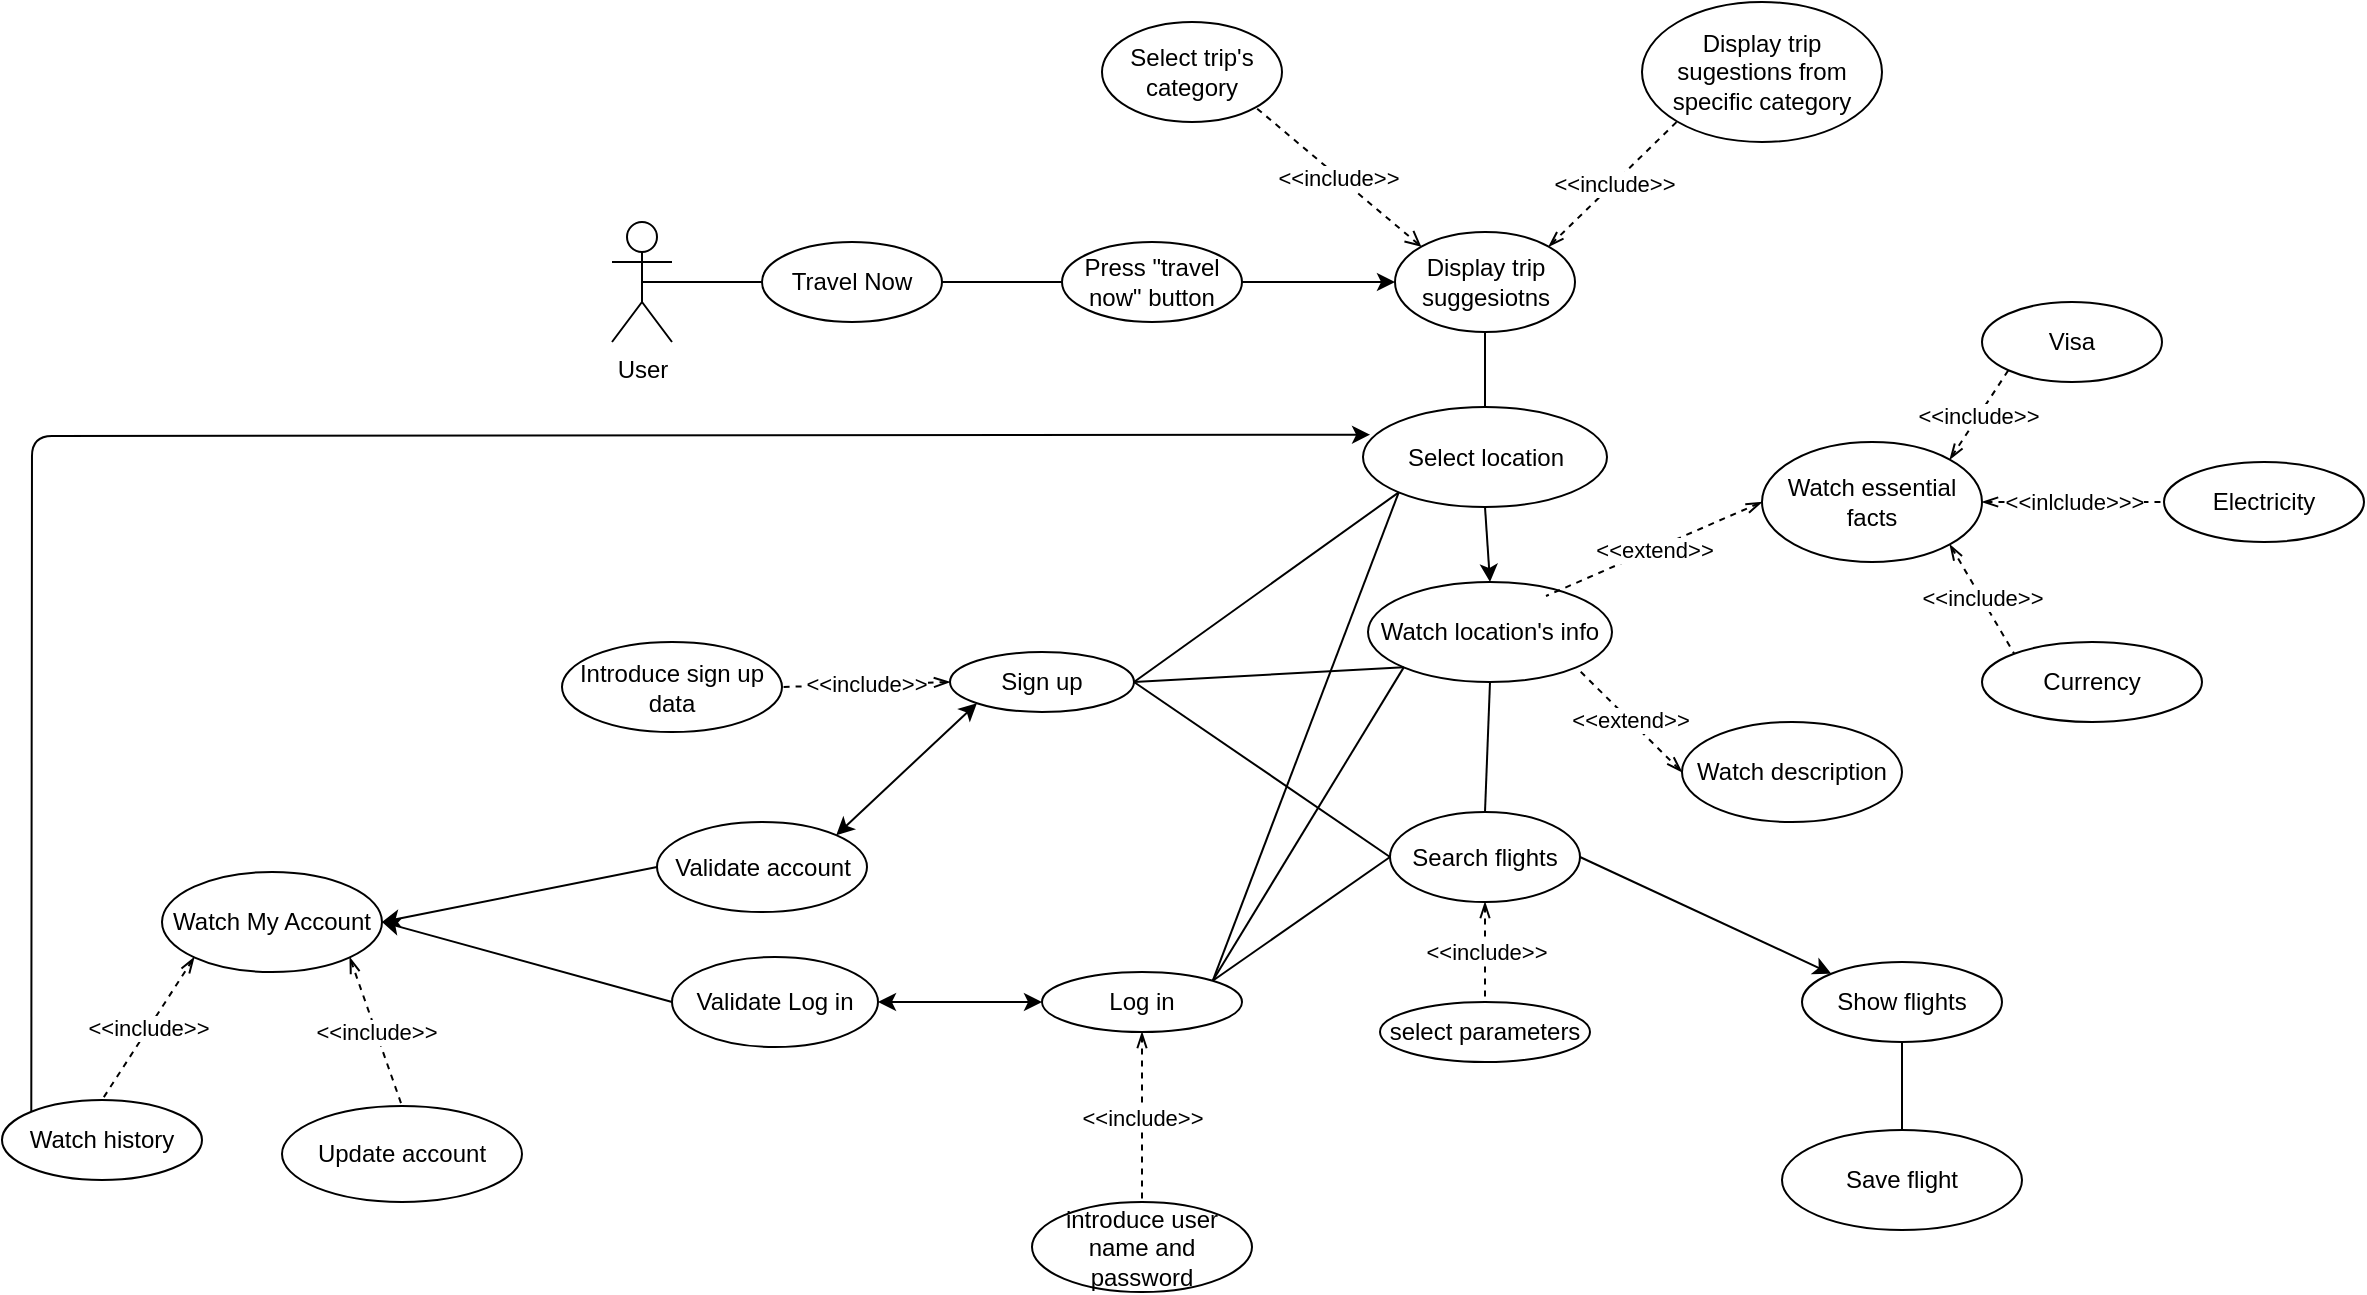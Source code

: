 <mxfile version="10.6.1" type="device"><diagram id="o9Uc1y7R9sdlndZ4Y-We" name="Page-1"><mxGraphModel dx="2847" dy="1164" grid="1" gridSize="10" guides="1" tooltips="1" connect="1" arrows="1" fold="1" page="1" pageScale="1" pageWidth="827" pageHeight="1169" math="0" shadow="0"><root><mxCell id="0"/><mxCell id="1" parent="0"/><mxCell id="lbvV9SSC-7vw61IjdQjM-1" value="User&lt;br&gt;" style="shape=umlActor;verticalLabelPosition=bottom;labelBackgroundColor=#ffffff;verticalAlign=top;html=1;outlineConnect=0;" vertex="1" parent="1"><mxGeometry x="35" y="130" width="30" height="60" as="geometry"/></mxCell><mxCell id="lbvV9SSC-7vw61IjdQjM-2" value="Travel Now" style="ellipse;whiteSpace=wrap;html=1;" vertex="1" parent="1"><mxGeometry x="110" y="140" width="90" height="40" as="geometry"/></mxCell><mxCell id="lbvV9SSC-7vw61IjdQjM-3" value="" style="endArrow=none;html=1;entryX=0;entryY=0.5;entryDx=0;entryDy=0;exitX=0.5;exitY=0.5;exitDx=0;exitDy=0;exitPerimeter=0;" edge="1" parent="1" source="lbvV9SSC-7vw61IjdQjM-1" target="lbvV9SSC-7vw61IjdQjM-2"><mxGeometry width="50" height="50" relative="1" as="geometry"><mxPoint x="70" y="160" as="sourcePoint"/><mxPoint x="90" y="230" as="targetPoint"/></mxGeometry></mxCell><mxCell id="lbvV9SSC-7vw61IjdQjM-6" value="" style="endArrow=none;html=1;exitX=1;exitY=0.5;exitDx=0;exitDy=0;" edge="1" parent="1" source="lbvV9SSC-7vw61IjdQjM-2" target="lbvV9SSC-7vw61IjdQjM-7"><mxGeometry width="50" height="50" relative="1" as="geometry"><mxPoint x="40" y="280" as="sourcePoint"/><mxPoint x="90" y="230" as="targetPoint"/></mxGeometry></mxCell><mxCell id="lbvV9SSC-7vw61IjdQjM-7" value="Press &quot;travel now&quot; button" style="ellipse;whiteSpace=wrap;html=1;" vertex="1" parent="1"><mxGeometry x="260" y="140" width="90" height="40" as="geometry"/></mxCell><mxCell id="lbvV9SSC-7vw61IjdQjM-8" value="Display trip suggesiotns" style="ellipse;whiteSpace=wrap;html=1;" vertex="1" parent="1"><mxGeometry x="426.5" y="135" width="90" height="50" as="geometry"/></mxCell><mxCell id="lbvV9SSC-7vw61IjdQjM-9" value="" style="endArrow=classic;html=1;exitX=1;exitY=0.5;exitDx=0;exitDy=0;entryX=0;entryY=0.5;entryDx=0;entryDy=0;" edge="1" parent="1" source="lbvV9SSC-7vw61IjdQjM-7" target="lbvV9SSC-7vw61IjdQjM-8"><mxGeometry width="50" height="50" relative="1" as="geometry"><mxPoint x="360" y="170" as="sourcePoint"/><mxPoint x="90" y="230" as="targetPoint"/></mxGeometry></mxCell><mxCell id="lbvV9SSC-7vw61IjdQjM-11" value="&amp;lt;&amp;lt;include&amp;gt;&amp;gt;" style="endArrow=none;dashed=1;html=1;snapToPoint=0;startArrow=open;startFill=0;entryX=1;entryY=1;entryDx=0;entryDy=0;exitX=0;exitY=0;exitDx=0;exitDy=0;" edge="1" parent="1" source="lbvV9SSC-7vw61IjdQjM-8" target="lbvV9SSC-7vw61IjdQjM-14"><mxGeometry width="50" height="50" relative="1" as="geometry"><mxPoint x="325" y="100" as="sourcePoint"/><mxPoint x="90" y="230" as="targetPoint"/></mxGeometry></mxCell><mxCell id="lbvV9SSC-7vw61IjdQjM-13" value="&amp;lt;&amp;lt;include&amp;gt;&amp;gt;" style="endArrow=none;dashed=1;html=1;startArrow=openThin;startFill=0;entryX=0;entryY=1;entryDx=0;entryDy=0;exitX=1;exitY=0;exitDx=0;exitDy=0;" edge="1" parent="1" source="lbvV9SSC-7vw61IjdQjM-8" target="lbvV9SSC-7vw61IjdQjM-15"><mxGeometry width="50" height="50" relative="1" as="geometry"><mxPoint x="490" y="70" as="sourcePoint"/><mxPoint x="90" y="230" as="targetPoint"/></mxGeometry></mxCell><mxCell id="lbvV9SSC-7vw61IjdQjM-14" value="Select trip's category" style="ellipse;whiteSpace=wrap;html=1;" vertex="1" parent="1"><mxGeometry x="280" y="30" width="90" height="50" as="geometry"/></mxCell><mxCell id="lbvV9SSC-7vw61IjdQjM-15" value="Display trip sugestions from specific category&lt;br&gt;" style="ellipse;whiteSpace=wrap;html=1;" vertex="1" parent="1"><mxGeometry x="550" y="20" width="120" height="70" as="geometry"/></mxCell><mxCell id="lbvV9SSC-7vw61IjdQjM-18" value="" style="endArrow=none;html=1;entryX=0.5;entryY=1;entryDx=0;entryDy=0;exitX=0.5;exitY=0;exitDx=0;exitDy=0;" edge="1" parent="1" source="lbvV9SSC-7vw61IjdQjM-19" target="lbvV9SSC-7vw61IjdQjM-8"><mxGeometry width="50" height="50" relative="1" as="geometry"><mxPoint x="458" y="220" as="sourcePoint"/><mxPoint x="90" y="230" as="targetPoint"/></mxGeometry></mxCell><mxCell id="lbvV9SSC-7vw61IjdQjM-19" value="Select location" style="ellipse;whiteSpace=wrap;html=1;" vertex="1" parent="1"><mxGeometry x="410.5" y="222.5" width="122" height="50" as="geometry"/></mxCell><mxCell id="lbvV9SSC-7vw61IjdQjM-21" value="" style="endArrow=classic;html=1;exitX=0.5;exitY=1;exitDx=0;exitDy=0;entryX=0.5;entryY=0;entryDx=0;entryDy=0;" edge="1" parent="1" source="lbvV9SSC-7vw61IjdQjM-19" target="lbvV9SSC-7vw61IjdQjM-22"><mxGeometry width="50" height="50" relative="1" as="geometry"><mxPoint x="40" y="350" as="sourcePoint"/><mxPoint x="458" y="320" as="targetPoint"/></mxGeometry></mxCell><mxCell id="lbvV9SSC-7vw61IjdQjM-22" value="Watch location's info" style="ellipse;whiteSpace=wrap;html=1;" vertex="1" parent="1"><mxGeometry x="413" y="310" width="122" height="50" as="geometry"/></mxCell><mxCell id="lbvV9SSC-7vw61IjdQjM-25" value="Watch description" style="ellipse;whiteSpace=wrap;html=1;" vertex="1" parent="1"><mxGeometry x="570" y="380" width="110" height="50" as="geometry"/></mxCell><mxCell id="lbvV9SSC-7vw61IjdQjM-26" value="Watch essential facts&lt;br&gt;" style="ellipse;whiteSpace=wrap;html=1;" vertex="1" parent="1"><mxGeometry x="610" y="240" width="110" height="60" as="geometry"/></mxCell><mxCell id="lbvV9SSC-7vw61IjdQjM-27" value="Currency" style="ellipse;whiteSpace=wrap;html=1;" vertex="1" parent="1"><mxGeometry x="720" y="340" width="110" height="40" as="geometry"/></mxCell><mxCell id="lbvV9SSC-7vw61IjdQjM-28" value="Electricity" style="ellipse;whiteSpace=wrap;html=1;" vertex="1" parent="1"><mxGeometry x="811" y="250" width="100" height="40" as="geometry"/></mxCell><mxCell id="lbvV9SSC-7vw61IjdQjM-29" value="Visa" style="ellipse;whiteSpace=wrap;html=1;" vertex="1" parent="1"><mxGeometry x="720" y="170" width="90" height="40" as="geometry"/></mxCell><mxCell id="lbvV9SSC-7vw61IjdQjM-30" value="&amp;lt;&amp;lt;include&amp;gt;&amp;gt;" style="endArrow=none;dashed=1;html=1;startArrow=openThin;startFill=0;exitX=1;exitY=1;exitDx=0;exitDy=0;entryX=0;entryY=0;entryDx=0;entryDy=0;" edge="1" parent="1" source="lbvV9SSC-7vw61IjdQjM-26" target="lbvV9SSC-7vw61IjdQjM-27"><mxGeometry width="50" height="50" relative="1" as="geometry"><mxPoint x="40" y="640" as="sourcePoint"/><mxPoint x="760" y="291" as="targetPoint"/></mxGeometry></mxCell><mxCell id="lbvV9SSC-7vw61IjdQjM-31" value="&amp;lt;&amp;lt;inlclude&amp;gt;&amp;gt;&amp;gt;" style="endArrow=none;dashed=1;html=1;startArrow=openThin;startFill=0;entryX=0;entryY=0.5;entryDx=0;entryDy=0;exitX=1;exitY=0.5;exitDx=0;exitDy=0;" edge="1" parent="1" source="lbvV9SSC-7vw61IjdQjM-26" target="lbvV9SSC-7vw61IjdQjM-28"><mxGeometry width="50" height="50" relative="1" as="geometry"><mxPoint x="790" y="240" as="sourcePoint"/><mxPoint x="90" y="590" as="targetPoint"/></mxGeometry></mxCell><mxCell id="lbvV9SSC-7vw61IjdQjM-32" value="&amp;lt;&amp;lt;include&amp;gt;&amp;gt;" style="endArrow=none;dashed=1;html=1;startArrow=openThin;startFill=0;entryX=0;entryY=1;entryDx=0;entryDy=0;exitX=1;exitY=0;exitDx=0;exitDy=0;" edge="1" parent="1" source="lbvV9SSC-7vw61IjdQjM-26" target="lbvV9SSC-7vw61IjdQjM-29"><mxGeometry width="50" height="50" relative="1" as="geometry"><mxPoint x="700" y="210" as="sourcePoint"/><mxPoint x="90" y="590" as="targetPoint"/></mxGeometry></mxCell><mxCell id="lbvV9SSC-7vw61IjdQjM-34" value="&amp;lt;&amp;lt;extend&amp;gt;&amp;gt;&lt;br&gt;" style="endArrow=none;dashed=1;html=1;startArrow=openThin;startFill=0;entryX=1;entryY=1;entryDx=0;entryDy=0;exitX=0;exitY=0.5;exitDx=0;exitDy=0;" edge="1" parent="1" source="lbvV9SSC-7vw61IjdQjM-25" target="lbvV9SSC-7vw61IjdQjM-22"><mxGeometry width="50" height="50" relative="1" as="geometry"><mxPoint x="590" y="320" as="sourcePoint"/><mxPoint x="90" y="450" as="targetPoint"/></mxGeometry></mxCell><mxCell id="lbvV9SSC-7vw61IjdQjM-35" value="&amp;lt;&amp;lt;extend&amp;gt;&amp;gt;" style="endArrow=none;dashed=1;html=1;startArrow=openThin;startFill=0;entryX=1;entryY=0;entryDx=0;entryDy=0;exitX=0;exitY=0.5;exitDx=0;exitDy=0;" edge="1" parent="1"><mxGeometry width="50" height="50" relative="1" as="geometry"><mxPoint x="610" y="270" as="sourcePoint"/><mxPoint x="502" y="317" as="targetPoint"/></mxGeometry></mxCell><mxCell id="lbvV9SSC-7vw61IjdQjM-37" value="" style="endArrow=none;html=1;exitX=0.5;exitY=0;exitDx=0;exitDy=0;entryX=0.5;entryY=1;entryDx=0;entryDy=0;" edge="1" parent="1" source="lbvV9SSC-7vw61IjdQjM-38" target="lbvV9SSC-7vw61IjdQjM-22"><mxGeometry width="50" height="50" relative="1" as="geometry"><mxPoint x="320" y="390" as="sourcePoint"/><mxPoint x="456" y="370" as="targetPoint"/></mxGeometry></mxCell><mxCell id="lbvV9SSC-7vw61IjdQjM-38" value="Search flights" style="ellipse;whiteSpace=wrap;html=1;" vertex="1" parent="1"><mxGeometry x="424" y="425" width="95" height="45" as="geometry"/></mxCell><mxCell id="lbvV9SSC-7vw61IjdQjM-39" value="&amp;lt;&amp;lt;include&amp;gt;&amp;gt;&lt;br&gt;" style="endArrow=none;dashed=1;html=1;startArrow=openThin;startFill=0;entryX=0.5;entryY=0;entryDx=0;entryDy=0;" edge="1" parent="1" source="lbvV9SSC-7vw61IjdQjM-38" target="lbvV9SSC-7vw61IjdQjM-40"><mxGeometry width="50" height="50" relative="1" as="geometry"><mxPoint x="260" y="470" as="sourcePoint"/><mxPoint x="308" y="480" as="targetPoint"/></mxGeometry></mxCell><mxCell id="lbvV9SSC-7vw61IjdQjM-40" value="select parameters&lt;br&gt;" style="ellipse;whiteSpace=wrap;html=1;" vertex="1" parent="1"><mxGeometry x="419" y="520" width="105" height="30" as="geometry"/></mxCell><mxCell id="lbvV9SSC-7vw61IjdQjM-41" value="Show flights" style="ellipse;whiteSpace=wrap;html=1;" vertex="1" parent="1"><mxGeometry x="630" y="500" width="100" height="40" as="geometry"/></mxCell><mxCell id="lbvV9SSC-7vw61IjdQjM-43" value="" style="endArrow=classic;html=1;exitX=1;exitY=0.5;exitDx=0;exitDy=0;entryX=0;entryY=0;entryDx=0;entryDy=0;" edge="1" parent="1" source="lbvV9SSC-7vw61IjdQjM-38" target="lbvV9SSC-7vw61IjdQjM-41"><mxGeometry width="50" height="50" relative="1" as="geometry"><mxPoint x="40" y="620" as="sourcePoint"/><mxPoint x="90" y="570" as="targetPoint"/></mxGeometry></mxCell><mxCell id="lbvV9SSC-7vw61IjdQjM-45" value="Log in" style="ellipse;whiteSpace=wrap;html=1;" vertex="1" parent="1"><mxGeometry x="250" y="505" width="100" height="30" as="geometry"/></mxCell><mxCell id="lbvV9SSC-7vw61IjdQjM-46" value="" style="endArrow=none;html=1;entryX=0;entryY=0.5;entryDx=0;entryDy=0;exitX=1;exitY=0;exitDx=0;exitDy=0;" edge="1" parent="1" source="lbvV9SSC-7vw61IjdQjM-45" target="lbvV9SSC-7vw61IjdQjM-38"><mxGeometry width="50" height="50" relative="1" as="geometry"><mxPoint x="40" y="620" as="sourcePoint"/><mxPoint x="90" y="570" as="targetPoint"/></mxGeometry></mxCell><mxCell id="lbvV9SSC-7vw61IjdQjM-47" value="" style="endArrow=none;html=1;entryX=0;entryY=1;entryDx=0;entryDy=0;exitX=1;exitY=0;exitDx=0;exitDy=0;" edge="1" parent="1" source="lbvV9SSC-7vw61IjdQjM-45" target="lbvV9SSC-7vw61IjdQjM-22"><mxGeometry width="50" height="50" relative="1" as="geometry"><mxPoint x="40" y="620" as="sourcePoint"/><mxPoint x="90" y="570" as="targetPoint"/></mxGeometry></mxCell><mxCell id="lbvV9SSC-7vw61IjdQjM-48" value="" style="endArrow=none;html=1;entryX=0;entryY=1;entryDx=0;entryDy=0;exitX=1;exitY=0;exitDx=0;exitDy=0;" edge="1" parent="1" source="lbvV9SSC-7vw61IjdQjM-45" target="lbvV9SSC-7vw61IjdQjM-19"><mxGeometry width="50" height="50" relative="1" as="geometry"><mxPoint x="340" y="433" as="sourcePoint"/><mxPoint x="90" y="570" as="targetPoint"/></mxGeometry></mxCell><mxCell id="lbvV9SSC-7vw61IjdQjM-49" value="&amp;lt;&amp;lt;include&amp;gt;&amp;gt;" style="endArrow=none;dashed=1;html=1;startArrow=openThin;startFill=0;exitX=0.5;exitY=1;exitDx=0;exitDy=0;" edge="1" parent="1" source="lbvV9SSC-7vw61IjdQjM-45" target="lbvV9SSC-7vw61IjdQjM-50"><mxGeometry width="50" height="50" relative="1" as="geometry"><mxPoint x="40" y="620" as="sourcePoint"/><mxPoint x="300" y="510" as="targetPoint"/></mxGeometry></mxCell><mxCell id="lbvV9SSC-7vw61IjdQjM-50" value="introduce user name and password" style="ellipse;whiteSpace=wrap;html=1;" vertex="1" parent="1"><mxGeometry x="245" y="620" width="110" height="45" as="geometry"/></mxCell><mxCell id="lbvV9SSC-7vw61IjdQjM-51" value="Sign up" style="ellipse;whiteSpace=wrap;html=1;" vertex="1" parent="1"><mxGeometry x="204" y="345" width="92" height="30" as="geometry"/></mxCell><mxCell id="lbvV9SSC-7vw61IjdQjM-52" value="" style="endArrow=none;html=1;entryX=0;entryY=1;entryDx=0;entryDy=0;exitX=1;exitY=0.5;exitDx=0;exitDy=0;" edge="1" parent="1" source="lbvV9SSC-7vw61IjdQjM-51" target="lbvV9SSC-7vw61IjdQjM-19"><mxGeometry width="50" height="50" relative="1" as="geometry"><mxPoint x="40" y="740" as="sourcePoint"/><mxPoint x="90" y="690" as="targetPoint"/></mxGeometry></mxCell><mxCell id="lbvV9SSC-7vw61IjdQjM-53" value="" style="endArrow=none;html=1;entryX=0;entryY=1;entryDx=0;entryDy=0;exitX=1;exitY=0.5;exitDx=0;exitDy=0;" edge="1" parent="1" source="lbvV9SSC-7vw61IjdQjM-51" target="lbvV9SSC-7vw61IjdQjM-22"><mxGeometry width="50" height="50" relative="1" as="geometry"><mxPoint x="40" y="740" as="sourcePoint"/><mxPoint x="90" y="690" as="targetPoint"/></mxGeometry></mxCell><mxCell id="lbvV9SSC-7vw61IjdQjM-54" value="" style="endArrow=none;html=1;entryX=0;entryY=0.5;entryDx=0;entryDy=0;exitX=1;exitY=0.5;exitDx=0;exitDy=0;" edge="1" parent="1" source="lbvV9SSC-7vw61IjdQjM-51" target="lbvV9SSC-7vw61IjdQjM-38"><mxGeometry width="50" height="50" relative="1" as="geometry"><mxPoint x="40" y="740" as="sourcePoint"/><mxPoint x="140" y="560" as="targetPoint"/></mxGeometry></mxCell><mxCell id="lbvV9SSC-7vw61IjdQjM-55" value="&amp;lt;&amp;lt;include&amp;gt;&amp;gt;" style="endArrow=none;dashed=1;html=1;startArrow=openThin;startFill=0;exitX=0;exitY=0.5;exitDx=0;exitDy=0;entryX=1;entryY=0.5;entryDx=0;entryDy=0;" edge="1" parent="1" source="lbvV9SSC-7vw61IjdQjM-51" target="lbvV9SSC-7vw61IjdQjM-56"><mxGeometry width="50" height="50" relative="1" as="geometry"><mxPoint x="250" y="343" as="sourcePoint"/><mxPoint x="180" y="430" as="targetPoint"/></mxGeometry></mxCell><mxCell id="lbvV9SSC-7vw61IjdQjM-56" value="Introduce sign up data" style="ellipse;whiteSpace=wrap;html=1;" vertex="1" parent="1"><mxGeometry x="10" y="340" width="110" height="45" as="geometry"/></mxCell><mxCell id="lbvV9SSC-7vw61IjdQjM-57" value="Validate account" style="ellipse;whiteSpace=wrap;html=1;" vertex="1" parent="1"><mxGeometry x="57.5" y="430" width="105" height="45" as="geometry"/></mxCell><mxCell id="lbvV9SSC-7vw61IjdQjM-61" value="Watch My Account" style="ellipse;whiteSpace=wrap;html=1;" vertex="1" parent="1"><mxGeometry x="-190" y="455" width="110" height="50" as="geometry"/></mxCell><mxCell id="lbvV9SSC-7vw61IjdQjM-62" value="Validate Log in" style="ellipse;whiteSpace=wrap;html=1;" vertex="1" parent="1"><mxGeometry x="65" y="497.5" width="103" height="45" as="geometry"/></mxCell><mxCell id="lbvV9SSC-7vw61IjdQjM-63" value="" style="endArrow=classic;html=1;entryX=1;entryY=0.5;entryDx=0;entryDy=0;exitX=0;exitY=0.5;exitDx=0;exitDy=0;" edge="1" parent="1" source="lbvV9SSC-7vw61IjdQjM-57" target="lbvV9SSC-7vw61IjdQjM-61"><mxGeometry width="50" height="50" relative="1" as="geometry"><mxPoint x="-240" y="740" as="sourcePoint"/><mxPoint x="-190" y="690" as="targetPoint"/></mxGeometry></mxCell><mxCell id="lbvV9SSC-7vw61IjdQjM-64" value="" style="endArrow=classic;html=1;entryX=1;entryY=0.5;entryDx=0;entryDy=0;exitX=0;exitY=0.5;exitDx=0;exitDy=0;" edge="1" parent="1" source="lbvV9SSC-7vw61IjdQjM-62" target="lbvV9SSC-7vw61IjdQjM-61"><mxGeometry width="50" height="50" relative="1" as="geometry"><mxPoint x="-240" y="740" as="sourcePoint"/><mxPoint x="-190" y="690" as="targetPoint"/></mxGeometry></mxCell><mxCell id="lbvV9SSC-7vw61IjdQjM-65" value="" style="endArrow=none;html=1;entryX=0.5;entryY=1;entryDx=0;entryDy=0;exitX=0.5;exitY=0;exitDx=0;exitDy=0;" edge="1" parent="1" source="lbvV9SSC-7vw61IjdQjM-66" target="lbvV9SSC-7vw61IjdQjM-41"><mxGeometry width="50" height="50" relative="1" as="geometry"><mxPoint x="680" y="580" as="sourcePoint"/><mxPoint x="180" y="690" as="targetPoint"/></mxGeometry></mxCell><mxCell id="lbvV9SSC-7vw61IjdQjM-66" value="Save flight" style="ellipse;whiteSpace=wrap;html=1;" vertex="1" parent="1"><mxGeometry x="620" y="584" width="120" height="50" as="geometry"/></mxCell><mxCell id="lbvV9SSC-7vw61IjdQjM-68" value="&amp;lt;&amp;lt;include&amp;gt;&amp;gt;" style="endArrow=none;dashed=1;html=1;startArrow=openThin;startFill=0;exitX=1;exitY=1;exitDx=0;exitDy=0;entryX=0.5;entryY=0;entryDx=0;entryDy=0;" edge="1" parent="1" source="lbvV9SSC-7vw61IjdQjM-61" target="lbvV9SSC-7vw61IjdQjM-71"><mxGeometry width="50" height="50" relative="1" as="geometry"><mxPoint x="-190" y="740" as="sourcePoint"/><mxPoint x="-30" y="630" as="targetPoint"/></mxGeometry></mxCell><mxCell id="lbvV9SSC-7vw61IjdQjM-69" value="" style="endArrow=classic;startArrow=classic;html=1;entryX=0;entryY=0.5;entryDx=0;entryDy=0;exitX=1;exitY=0.5;exitDx=0;exitDy=0;" edge="1" parent="1" source="lbvV9SSC-7vw61IjdQjM-62" target="lbvV9SSC-7vw61IjdQjM-45"><mxGeometry width="50" height="50" relative="1" as="geometry"><mxPoint x="-190" y="810" as="sourcePoint"/><mxPoint x="-140" y="760" as="targetPoint"/></mxGeometry></mxCell><mxCell id="lbvV9SSC-7vw61IjdQjM-70" value="" style="endArrow=classic;startArrow=classic;html=1;entryX=0;entryY=1;entryDx=0;entryDy=0;exitX=1;exitY=0;exitDx=0;exitDy=0;" edge="1" parent="1" source="lbvV9SSC-7vw61IjdQjM-57" target="lbvV9SSC-7vw61IjdQjM-51"><mxGeometry width="50" height="50" relative="1" as="geometry"><mxPoint x="-190" y="810" as="sourcePoint"/><mxPoint x="-140" y="760" as="targetPoint"/></mxGeometry></mxCell><mxCell id="lbvV9SSC-7vw61IjdQjM-71" value="Update account" style="ellipse;whiteSpace=wrap;html=1;" vertex="1" parent="1"><mxGeometry x="-130" y="572" width="120" height="48" as="geometry"/></mxCell><mxCell id="lbvV9SSC-7vw61IjdQjM-72" value="&amp;lt;&amp;lt;include&amp;gt;&amp;gt;" style="endArrow=none;dashed=1;html=1;startArrow=openThin;startFill=0;exitX=0;exitY=1;exitDx=0;exitDy=0;entryX=0.5;entryY=0;entryDx=0;entryDy=0;" edge="1" parent="1" source="lbvV9SSC-7vw61IjdQjM-61" target="lbvV9SSC-7vw61IjdQjM-73"><mxGeometry width="50" height="50" relative="1" as="geometry"><mxPoint x="-210" y="620" as="sourcePoint"/><mxPoint x="-240" y="610" as="targetPoint"/></mxGeometry></mxCell><mxCell id="lbvV9SSC-7vw61IjdQjM-73" value="Watch history" style="ellipse;whiteSpace=wrap;html=1;" vertex="1" parent="1"><mxGeometry x="-270" y="569" width="100" height="40" as="geometry"/></mxCell><mxCell id="lbvV9SSC-7vw61IjdQjM-74" value="" style="endArrow=classic;html=1;exitX=0;exitY=0;exitDx=0;exitDy=0;entryX=0.029;entryY=0.277;entryDx=0;entryDy=0;entryPerimeter=0;" edge="1" parent="1" source="lbvV9SSC-7vw61IjdQjM-73" target="lbvV9SSC-7vw61IjdQjM-19"><mxGeometry width="50" height="50" relative="1" as="geometry"><mxPoint x="-270" y="740" as="sourcePoint"/><mxPoint x="410" y="240" as="targetPoint"/><Array as="points"><mxPoint x="-255" y="237"/></Array></mxGeometry></mxCell></root></mxGraphModel></diagram></mxfile>